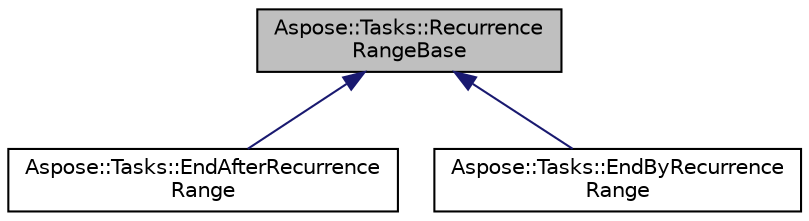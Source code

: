 digraph "Aspose::Tasks::RecurrenceRangeBase"
{
 // LATEX_PDF_SIZE
  edge [fontname="Helvetica",fontsize="10",labelfontname="Helvetica",labelfontsize="10"];
  node [fontname="Helvetica",fontsize="10",shape=record];
  Node1 [label="Aspose::Tasks::Recurrence\lRangeBase",height=0.2,width=0.4,color="black", fillcolor="grey75", style="filled", fontcolor="black",tooltip="Represents the recurrence range of recurring task."];
  Node1 -> Node2 [dir="back",color="midnightblue",fontsize="10",style="solid",fontname="Helvetica"];
  Node2 [label="Aspose::Tasks::EndAfterRecurrence\lRange",height=0.2,width=0.4,color="black", fillcolor="white", style="filled",URL="$class_aspose_1_1_tasks_1_1_end_after_recurrence_range.html",tooltip="Represents the recurrence range of recurring task which is limited by occurrence number."];
  Node1 -> Node3 [dir="back",color="midnightblue",fontsize="10",style="solid",fontname="Helvetica"];
  Node3 [label="Aspose::Tasks::EndByRecurrence\lRange",height=0.2,width=0.4,color="black", fillcolor="white", style="filled",URL="$class_aspose_1_1_tasks_1_1_end_by_recurrence_range.html",tooltip="Represents the recurrence range of recurring task which is limited by finish day."];
}
